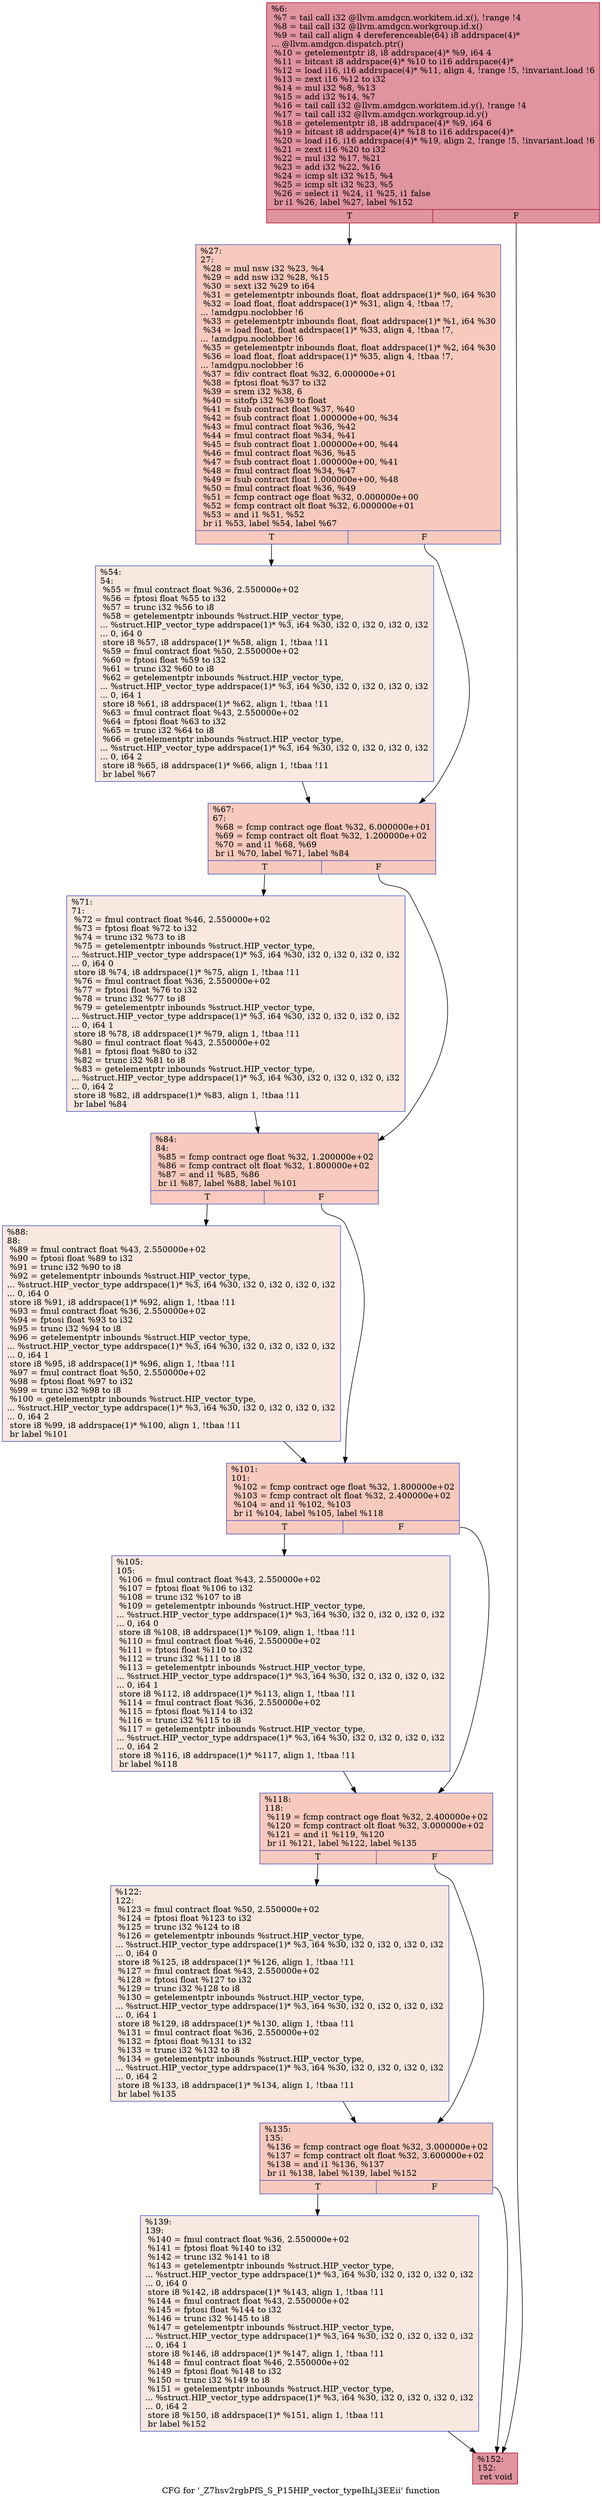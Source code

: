 digraph "CFG for '_Z7hsv2rgbPfS_S_P15HIP_vector_typeIhLj3EEii' function" {
	label="CFG for '_Z7hsv2rgbPfS_S_P15HIP_vector_typeIhLj3EEii' function";

	Node0x6210e40 [shape=record,color="#b70d28ff", style=filled, fillcolor="#b70d2870",label="{%6:\l  %7 = tail call i32 @llvm.amdgcn.workitem.id.x(), !range !4\l  %8 = tail call i32 @llvm.amdgcn.workgroup.id.x()\l  %9 = tail call align 4 dereferenceable(64) i8 addrspace(4)*\l... @llvm.amdgcn.dispatch.ptr()\l  %10 = getelementptr i8, i8 addrspace(4)* %9, i64 4\l  %11 = bitcast i8 addrspace(4)* %10 to i16 addrspace(4)*\l  %12 = load i16, i16 addrspace(4)* %11, align 4, !range !5, !invariant.load !6\l  %13 = zext i16 %12 to i32\l  %14 = mul i32 %8, %13\l  %15 = add i32 %14, %7\l  %16 = tail call i32 @llvm.amdgcn.workitem.id.y(), !range !4\l  %17 = tail call i32 @llvm.amdgcn.workgroup.id.y()\l  %18 = getelementptr i8, i8 addrspace(4)* %9, i64 6\l  %19 = bitcast i8 addrspace(4)* %18 to i16 addrspace(4)*\l  %20 = load i16, i16 addrspace(4)* %19, align 2, !range !5, !invariant.load !6\l  %21 = zext i16 %20 to i32\l  %22 = mul i32 %17, %21\l  %23 = add i32 %22, %16\l  %24 = icmp slt i32 %15, %4\l  %25 = icmp slt i32 %23, %5\l  %26 = select i1 %24, i1 %25, i1 false\l  br i1 %26, label %27, label %152\l|{<s0>T|<s1>F}}"];
	Node0x6210e40:s0 -> Node0x62148a0;
	Node0x6210e40:s1 -> Node0x6214930;
	Node0x62148a0 [shape=record,color="#3d50c3ff", style=filled, fillcolor="#ef886b70",label="{%27:\l27:                                               \l  %28 = mul nsw i32 %23, %4\l  %29 = add nsw i32 %28, %15\l  %30 = sext i32 %29 to i64\l  %31 = getelementptr inbounds float, float addrspace(1)* %0, i64 %30\l  %32 = load float, float addrspace(1)* %31, align 4, !tbaa !7,\l... !amdgpu.noclobber !6\l  %33 = getelementptr inbounds float, float addrspace(1)* %1, i64 %30\l  %34 = load float, float addrspace(1)* %33, align 4, !tbaa !7,\l... !amdgpu.noclobber !6\l  %35 = getelementptr inbounds float, float addrspace(1)* %2, i64 %30\l  %36 = load float, float addrspace(1)* %35, align 4, !tbaa !7,\l... !amdgpu.noclobber !6\l  %37 = fdiv contract float %32, 6.000000e+01\l  %38 = fptosi float %37 to i32\l  %39 = srem i32 %38, 6\l  %40 = sitofp i32 %39 to float\l  %41 = fsub contract float %37, %40\l  %42 = fsub contract float 1.000000e+00, %34\l  %43 = fmul contract float %36, %42\l  %44 = fmul contract float %34, %41\l  %45 = fsub contract float 1.000000e+00, %44\l  %46 = fmul contract float %36, %45\l  %47 = fsub contract float 1.000000e+00, %41\l  %48 = fmul contract float %34, %47\l  %49 = fsub contract float 1.000000e+00, %48\l  %50 = fmul contract float %36, %49\l  %51 = fcmp contract oge float %32, 0.000000e+00\l  %52 = fcmp contract olt float %32, 6.000000e+01\l  %53 = and i1 %51, %52\l  br i1 %53, label %54, label %67\l|{<s0>T|<s1>F}}"];
	Node0x62148a0:s0 -> Node0x6216c90;
	Node0x62148a0:s1 -> Node0x6216d20;
	Node0x6216c90 [shape=record,color="#3d50c3ff", style=filled, fillcolor="#f1ccb870",label="{%54:\l54:                                               \l  %55 = fmul contract float %36, 2.550000e+02\l  %56 = fptosi float %55 to i32\l  %57 = trunc i32 %56 to i8\l  %58 = getelementptr inbounds %struct.HIP_vector_type,\l... %struct.HIP_vector_type addrspace(1)* %3, i64 %30, i32 0, i32 0, i32 0, i32\l... 0, i64 0\l  store i8 %57, i8 addrspace(1)* %58, align 1, !tbaa !11\l  %59 = fmul contract float %50, 2.550000e+02\l  %60 = fptosi float %59 to i32\l  %61 = trunc i32 %60 to i8\l  %62 = getelementptr inbounds %struct.HIP_vector_type,\l... %struct.HIP_vector_type addrspace(1)* %3, i64 %30, i32 0, i32 0, i32 0, i32\l... 0, i64 1\l  store i8 %61, i8 addrspace(1)* %62, align 1, !tbaa !11\l  %63 = fmul contract float %43, 2.550000e+02\l  %64 = fptosi float %63 to i32\l  %65 = trunc i32 %64 to i8\l  %66 = getelementptr inbounds %struct.HIP_vector_type,\l... %struct.HIP_vector_type addrspace(1)* %3, i64 %30, i32 0, i32 0, i32 0, i32\l... 0, i64 2\l  store i8 %65, i8 addrspace(1)* %66, align 1, !tbaa !11\l  br label %67\l}"];
	Node0x6216c90 -> Node0x6216d20;
	Node0x6216d20 [shape=record,color="#3d50c3ff", style=filled, fillcolor="#ef886b70",label="{%67:\l67:                                               \l  %68 = fcmp contract oge float %32, 6.000000e+01\l  %69 = fcmp contract olt float %32, 1.200000e+02\l  %70 = and i1 %68, %69\l  br i1 %70, label %71, label %84\l|{<s0>T|<s1>F}}"];
	Node0x6216d20:s0 -> Node0x6218480;
	Node0x6216d20:s1 -> Node0x6218510;
	Node0x6218480 [shape=record,color="#3d50c3ff", style=filled, fillcolor="#f1ccb870",label="{%71:\l71:                                               \l  %72 = fmul contract float %46, 2.550000e+02\l  %73 = fptosi float %72 to i32\l  %74 = trunc i32 %73 to i8\l  %75 = getelementptr inbounds %struct.HIP_vector_type,\l... %struct.HIP_vector_type addrspace(1)* %3, i64 %30, i32 0, i32 0, i32 0, i32\l... 0, i64 0\l  store i8 %74, i8 addrspace(1)* %75, align 1, !tbaa !11\l  %76 = fmul contract float %36, 2.550000e+02\l  %77 = fptosi float %76 to i32\l  %78 = trunc i32 %77 to i8\l  %79 = getelementptr inbounds %struct.HIP_vector_type,\l... %struct.HIP_vector_type addrspace(1)* %3, i64 %30, i32 0, i32 0, i32 0, i32\l... 0, i64 1\l  store i8 %78, i8 addrspace(1)* %79, align 1, !tbaa !11\l  %80 = fmul contract float %43, 2.550000e+02\l  %81 = fptosi float %80 to i32\l  %82 = trunc i32 %81 to i8\l  %83 = getelementptr inbounds %struct.HIP_vector_type,\l... %struct.HIP_vector_type addrspace(1)* %3, i64 %30, i32 0, i32 0, i32 0, i32\l... 0, i64 2\l  store i8 %82, i8 addrspace(1)* %83, align 1, !tbaa !11\l  br label %84\l}"];
	Node0x6218480 -> Node0x6218510;
	Node0x6218510 [shape=record,color="#3d50c3ff", style=filled, fillcolor="#ef886b70",label="{%84:\l84:                                               \l  %85 = fcmp contract oge float %32, 1.200000e+02\l  %86 = fcmp contract olt float %32, 1.800000e+02\l  %87 = and i1 %85, %86\l  br i1 %87, label %88, label %101\l|{<s0>T|<s1>F}}"];
	Node0x6218510:s0 -> Node0x6219230;
	Node0x6218510:s1 -> Node0x6219280;
	Node0x6219230 [shape=record,color="#3d50c3ff", style=filled, fillcolor="#f1ccb870",label="{%88:\l88:                                               \l  %89 = fmul contract float %43, 2.550000e+02\l  %90 = fptosi float %89 to i32\l  %91 = trunc i32 %90 to i8\l  %92 = getelementptr inbounds %struct.HIP_vector_type,\l... %struct.HIP_vector_type addrspace(1)* %3, i64 %30, i32 0, i32 0, i32 0, i32\l... 0, i64 0\l  store i8 %91, i8 addrspace(1)* %92, align 1, !tbaa !11\l  %93 = fmul contract float %36, 2.550000e+02\l  %94 = fptosi float %93 to i32\l  %95 = trunc i32 %94 to i8\l  %96 = getelementptr inbounds %struct.HIP_vector_type,\l... %struct.HIP_vector_type addrspace(1)* %3, i64 %30, i32 0, i32 0, i32 0, i32\l... 0, i64 1\l  store i8 %95, i8 addrspace(1)* %96, align 1, !tbaa !11\l  %97 = fmul contract float %50, 2.550000e+02\l  %98 = fptosi float %97 to i32\l  %99 = trunc i32 %98 to i8\l  %100 = getelementptr inbounds %struct.HIP_vector_type,\l... %struct.HIP_vector_type addrspace(1)* %3, i64 %30, i32 0, i32 0, i32 0, i32\l... 0, i64 2\l  store i8 %99, i8 addrspace(1)* %100, align 1, !tbaa !11\l  br label %101\l}"];
	Node0x6219230 -> Node0x6219280;
	Node0x6219280 [shape=record,color="#3d50c3ff", style=filled, fillcolor="#ef886b70",label="{%101:\l101:                                              \l  %102 = fcmp contract oge float %32, 1.800000e+02\l  %103 = fcmp contract olt float %32, 2.400000e+02\l  %104 = and i1 %102, %103\l  br i1 %104, label %105, label %118\l|{<s0>T|<s1>F}}"];
	Node0x6219280:s0 -> Node0x6219fa0;
	Node0x6219280:s1 -> Node0x6219ff0;
	Node0x6219fa0 [shape=record,color="#3d50c3ff", style=filled, fillcolor="#f1ccb870",label="{%105:\l105:                                              \l  %106 = fmul contract float %43, 2.550000e+02\l  %107 = fptosi float %106 to i32\l  %108 = trunc i32 %107 to i8\l  %109 = getelementptr inbounds %struct.HIP_vector_type,\l... %struct.HIP_vector_type addrspace(1)* %3, i64 %30, i32 0, i32 0, i32 0, i32\l... 0, i64 0\l  store i8 %108, i8 addrspace(1)* %109, align 1, !tbaa !11\l  %110 = fmul contract float %46, 2.550000e+02\l  %111 = fptosi float %110 to i32\l  %112 = trunc i32 %111 to i8\l  %113 = getelementptr inbounds %struct.HIP_vector_type,\l... %struct.HIP_vector_type addrspace(1)* %3, i64 %30, i32 0, i32 0, i32 0, i32\l... 0, i64 1\l  store i8 %112, i8 addrspace(1)* %113, align 1, !tbaa !11\l  %114 = fmul contract float %36, 2.550000e+02\l  %115 = fptosi float %114 to i32\l  %116 = trunc i32 %115 to i8\l  %117 = getelementptr inbounds %struct.HIP_vector_type,\l... %struct.HIP_vector_type addrspace(1)* %3, i64 %30, i32 0, i32 0, i32 0, i32\l... 0, i64 2\l  store i8 %116, i8 addrspace(1)* %117, align 1, !tbaa !11\l  br label %118\l}"];
	Node0x6219fa0 -> Node0x6219ff0;
	Node0x6219ff0 [shape=record,color="#3d50c3ff", style=filled, fillcolor="#ef886b70",label="{%118:\l118:                                              \l  %119 = fcmp contract oge float %32, 2.400000e+02\l  %120 = fcmp contract olt float %32, 3.000000e+02\l  %121 = and i1 %119, %120\l  br i1 %121, label %122, label %135\l|{<s0>T|<s1>F}}"];
	Node0x6219ff0:s0 -> Node0x621ad10;
	Node0x6219ff0:s1 -> Node0x621ad60;
	Node0x621ad10 [shape=record,color="#3d50c3ff", style=filled, fillcolor="#f1ccb870",label="{%122:\l122:                                              \l  %123 = fmul contract float %50, 2.550000e+02\l  %124 = fptosi float %123 to i32\l  %125 = trunc i32 %124 to i8\l  %126 = getelementptr inbounds %struct.HIP_vector_type,\l... %struct.HIP_vector_type addrspace(1)* %3, i64 %30, i32 0, i32 0, i32 0, i32\l... 0, i64 0\l  store i8 %125, i8 addrspace(1)* %126, align 1, !tbaa !11\l  %127 = fmul contract float %43, 2.550000e+02\l  %128 = fptosi float %127 to i32\l  %129 = trunc i32 %128 to i8\l  %130 = getelementptr inbounds %struct.HIP_vector_type,\l... %struct.HIP_vector_type addrspace(1)* %3, i64 %30, i32 0, i32 0, i32 0, i32\l... 0, i64 1\l  store i8 %129, i8 addrspace(1)* %130, align 1, !tbaa !11\l  %131 = fmul contract float %36, 2.550000e+02\l  %132 = fptosi float %131 to i32\l  %133 = trunc i32 %132 to i8\l  %134 = getelementptr inbounds %struct.HIP_vector_type,\l... %struct.HIP_vector_type addrspace(1)* %3, i64 %30, i32 0, i32 0, i32 0, i32\l... 0, i64 2\l  store i8 %133, i8 addrspace(1)* %134, align 1, !tbaa !11\l  br label %135\l}"];
	Node0x621ad10 -> Node0x621ad60;
	Node0x621ad60 [shape=record,color="#3d50c3ff", style=filled, fillcolor="#ef886b70",label="{%135:\l135:                                              \l  %136 = fcmp contract oge float %32, 3.000000e+02\l  %137 = fcmp contract olt float %32, 3.600000e+02\l  %138 = and i1 %136, %137\l  br i1 %138, label %139, label %152\l|{<s0>T|<s1>F}}"];
	Node0x621ad60:s0 -> Node0x6218170;
	Node0x621ad60:s1 -> Node0x6214930;
	Node0x6218170 [shape=record,color="#3d50c3ff", style=filled, fillcolor="#f1ccb870",label="{%139:\l139:                                              \l  %140 = fmul contract float %36, 2.550000e+02\l  %141 = fptosi float %140 to i32\l  %142 = trunc i32 %141 to i8\l  %143 = getelementptr inbounds %struct.HIP_vector_type,\l... %struct.HIP_vector_type addrspace(1)* %3, i64 %30, i32 0, i32 0, i32 0, i32\l... 0, i64 0\l  store i8 %142, i8 addrspace(1)* %143, align 1, !tbaa !11\l  %144 = fmul contract float %43, 2.550000e+02\l  %145 = fptosi float %144 to i32\l  %146 = trunc i32 %145 to i8\l  %147 = getelementptr inbounds %struct.HIP_vector_type,\l... %struct.HIP_vector_type addrspace(1)* %3, i64 %30, i32 0, i32 0, i32 0, i32\l... 0, i64 1\l  store i8 %146, i8 addrspace(1)* %147, align 1, !tbaa !11\l  %148 = fmul contract float %46, 2.550000e+02\l  %149 = fptosi float %148 to i32\l  %150 = trunc i32 %149 to i8\l  %151 = getelementptr inbounds %struct.HIP_vector_type,\l... %struct.HIP_vector_type addrspace(1)* %3, i64 %30, i32 0, i32 0, i32 0, i32\l... 0, i64 2\l  store i8 %150, i8 addrspace(1)* %151, align 1, !tbaa !11\l  br label %152\l}"];
	Node0x6218170 -> Node0x6214930;
	Node0x6214930 [shape=record,color="#b70d28ff", style=filled, fillcolor="#b70d2870",label="{%152:\l152:                                              \l  ret void\l}"];
}
